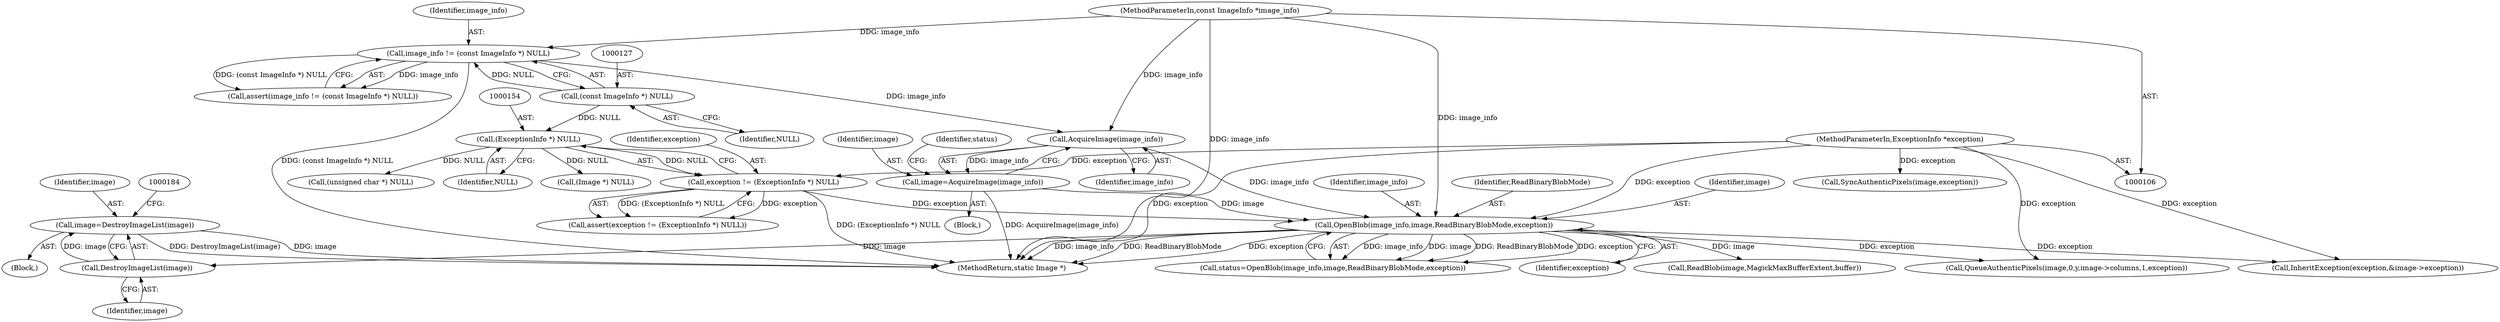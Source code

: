 digraph "0_ImageMagick_f6e9d0d9955e85bdd7540b251cd50d598dacc5e6_27@pointer" {
"1000178" [label="(Call,image=DestroyImageList(image))"];
"1000180" [label="(Call,DestroyImageList(image))"];
"1000168" [label="(Call,OpenBlob(image_info,image,ReadBinaryBlobMode,exception))"];
"1000164" [label="(Call,AcquireImage(image_info))"];
"1000124" [label="(Call,image_info != (const ImageInfo *) NULL)"];
"1000107" [label="(MethodParameterIn,const ImageInfo *image_info)"];
"1000126" [label="(Call,(const ImageInfo *) NULL)"];
"1000162" [label="(Call,image=AcquireImage(image_info))"];
"1000151" [label="(Call,exception != (ExceptionInfo *) NULL)"];
"1000108" [label="(MethodParameterIn,ExceptionInfo *exception)"];
"1000153" [label="(Call,(ExceptionInfo *) NULL)"];
"1000183" [label="(Call,(Image *) NULL)"];
"1000169" [label="(Identifier,image_info)"];
"1000172" [label="(Identifier,exception)"];
"1000163" [label="(Identifier,image)"];
"1000167" [label="(Identifier,status)"];
"1000126" [label="(Call,(const ImageInfo *) NULL)"];
"1000554" [label="(Call,SyncAuthenticPixels(image,exception))"];
"1000178" [label="(Call,image=DestroyImageList(image))"];
"1000108" [label="(MethodParameterIn,ExceptionInfo *exception)"];
"1000591" [label="(MethodReturn,static Image *)"];
"1000150" [label="(Call,assert(exception != (ExceptionInfo *) NULL))"];
"1000123" [label="(Call,assert(image_info != (const ImageInfo *) NULL))"];
"1000177" [label="(Block,)"];
"1000179" [label="(Identifier,image)"];
"1000436" [label="(Call,InheritException(exception,&image->exception))"];
"1000181" [label="(Identifier,image)"];
"1000155" [label="(Identifier,NULL)"];
"1000171" [label="(Identifier,ReadBinaryBlobMode)"];
"1000162" [label="(Call,image=AcquireImage(image_info))"];
"1000151" [label="(Call,exception != (ExceptionInfo *) NULL)"];
"1000165" [label="(Identifier,image_info)"];
"1000168" [label="(Call,OpenBlob(image_info,image,ReadBinaryBlobMode,exception))"];
"1000125" [label="(Identifier,image_info)"];
"1000107" [label="(MethodParameterIn,const ImageInfo *image_info)"];
"1000152" [label="(Identifier,exception)"];
"1000153" [label="(Call,(ExceptionInfo *) NULL)"];
"1000170" [label="(Identifier,image)"];
"1000166" [label="(Call,status=OpenBlob(image_info,image,ReadBinaryBlobMode,exception))"];
"1000164" [label="(Call,AcquireImage(image_info))"];
"1000258" [label="(Call,ReadBlob(image,MagickMaxBufferExtent,buffer))"];
"1000180" [label="(Call,DestroyImageList(image))"];
"1000109" [label="(Block,)"];
"1000128" [label="(Identifier,NULL)"];
"1000467" [label="(Call,QueueAuthenticPixels(image,0,y,image->columns,1,exception))"];
"1000124" [label="(Call,image_info != (const ImageInfo *) NULL)"];
"1000243" [label="(Call,(unsigned char *) NULL)"];
"1000178" -> "1000177"  [label="AST: "];
"1000178" -> "1000180"  [label="CFG: "];
"1000179" -> "1000178"  [label="AST: "];
"1000180" -> "1000178"  [label="AST: "];
"1000184" -> "1000178"  [label="CFG: "];
"1000178" -> "1000591"  [label="DDG: image"];
"1000178" -> "1000591"  [label="DDG: DestroyImageList(image)"];
"1000180" -> "1000178"  [label="DDG: image"];
"1000180" -> "1000181"  [label="CFG: "];
"1000181" -> "1000180"  [label="AST: "];
"1000168" -> "1000180"  [label="DDG: image"];
"1000168" -> "1000166"  [label="AST: "];
"1000168" -> "1000172"  [label="CFG: "];
"1000169" -> "1000168"  [label="AST: "];
"1000170" -> "1000168"  [label="AST: "];
"1000171" -> "1000168"  [label="AST: "];
"1000172" -> "1000168"  [label="AST: "];
"1000166" -> "1000168"  [label="CFG: "];
"1000168" -> "1000591"  [label="DDG: exception"];
"1000168" -> "1000591"  [label="DDG: image_info"];
"1000168" -> "1000591"  [label="DDG: ReadBinaryBlobMode"];
"1000168" -> "1000166"  [label="DDG: image_info"];
"1000168" -> "1000166"  [label="DDG: image"];
"1000168" -> "1000166"  [label="DDG: ReadBinaryBlobMode"];
"1000168" -> "1000166"  [label="DDG: exception"];
"1000164" -> "1000168"  [label="DDG: image_info"];
"1000107" -> "1000168"  [label="DDG: image_info"];
"1000162" -> "1000168"  [label="DDG: image"];
"1000151" -> "1000168"  [label="DDG: exception"];
"1000108" -> "1000168"  [label="DDG: exception"];
"1000168" -> "1000258"  [label="DDG: image"];
"1000168" -> "1000436"  [label="DDG: exception"];
"1000168" -> "1000467"  [label="DDG: exception"];
"1000164" -> "1000162"  [label="AST: "];
"1000164" -> "1000165"  [label="CFG: "];
"1000165" -> "1000164"  [label="AST: "];
"1000162" -> "1000164"  [label="CFG: "];
"1000164" -> "1000162"  [label="DDG: image_info"];
"1000124" -> "1000164"  [label="DDG: image_info"];
"1000107" -> "1000164"  [label="DDG: image_info"];
"1000124" -> "1000123"  [label="AST: "];
"1000124" -> "1000126"  [label="CFG: "];
"1000125" -> "1000124"  [label="AST: "];
"1000126" -> "1000124"  [label="AST: "];
"1000123" -> "1000124"  [label="CFG: "];
"1000124" -> "1000591"  [label="DDG: (const ImageInfo *) NULL"];
"1000124" -> "1000123"  [label="DDG: image_info"];
"1000124" -> "1000123"  [label="DDG: (const ImageInfo *) NULL"];
"1000107" -> "1000124"  [label="DDG: image_info"];
"1000126" -> "1000124"  [label="DDG: NULL"];
"1000107" -> "1000106"  [label="AST: "];
"1000107" -> "1000591"  [label="DDG: image_info"];
"1000126" -> "1000128"  [label="CFG: "];
"1000127" -> "1000126"  [label="AST: "];
"1000128" -> "1000126"  [label="AST: "];
"1000126" -> "1000153"  [label="DDG: NULL"];
"1000162" -> "1000109"  [label="AST: "];
"1000163" -> "1000162"  [label="AST: "];
"1000167" -> "1000162"  [label="CFG: "];
"1000162" -> "1000591"  [label="DDG: AcquireImage(image_info)"];
"1000151" -> "1000150"  [label="AST: "];
"1000151" -> "1000153"  [label="CFG: "];
"1000152" -> "1000151"  [label="AST: "];
"1000153" -> "1000151"  [label="AST: "];
"1000150" -> "1000151"  [label="CFG: "];
"1000151" -> "1000591"  [label="DDG: (ExceptionInfo *) NULL"];
"1000151" -> "1000150"  [label="DDG: exception"];
"1000151" -> "1000150"  [label="DDG: (ExceptionInfo *) NULL"];
"1000108" -> "1000151"  [label="DDG: exception"];
"1000153" -> "1000151"  [label="DDG: NULL"];
"1000108" -> "1000106"  [label="AST: "];
"1000108" -> "1000591"  [label="DDG: exception"];
"1000108" -> "1000436"  [label="DDG: exception"];
"1000108" -> "1000467"  [label="DDG: exception"];
"1000108" -> "1000554"  [label="DDG: exception"];
"1000153" -> "1000155"  [label="CFG: "];
"1000154" -> "1000153"  [label="AST: "];
"1000155" -> "1000153"  [label="AST: "];
"1000153" -> "1000183"  [label="DDG: NULL"];
"1000153" -> "1000243"  [label="DDG: NULL"];
}
